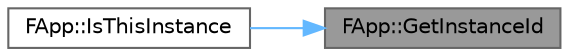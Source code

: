 digraph "FApp::GetInstanceId"
{
 // INTERACTIVE_SVG=YES
 // LATEX_PDF_SIZE
  bgcolor="transparent";
  edge [fontname=Helvetica,fontsize=10,labelfontname=Helvetica,labelfontsize=10];
  node [fontname=Helvetica,fontsize=10,shape=box,height=0.2,width=0.4];
  rankdir="RL";
  Node1 [id="Node000001",label="FApp::GetInstanceId",height=0.2,width=0.4,color="gray40", fillcolor="grey60", style="filled", fontcolor="black",tooltip="Gets the globally unique identifier of this application instance."];
  Node1 -> Node2 [id="edge1_Node000001_Node000002",dir="back",color="steelblue1",style="solid",tooltip=" "];
  Node2 [id="Node000002",label="FApp::IsThisInstance",height=0.2,width=0.4,color="grey40", fillcolor="white", style="filled",URL="$d9/d01/classFApp.html#a7ebc3805056d0310ca5638993572b213",tooltip="Check whether the given instance ID identifies this instance."];
}
